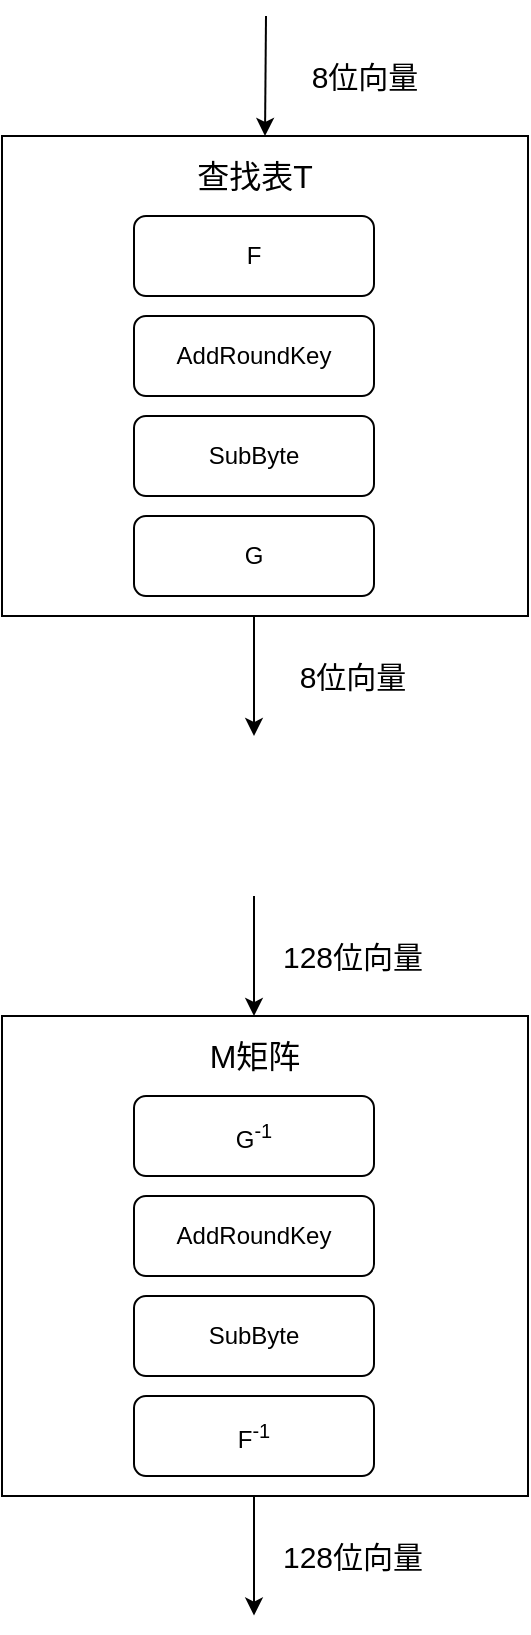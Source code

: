 <mxfile version="10.7.3" type="github"><diagram id="FwjGlOeJB6JE2S8kErnl" name="Page-1"><mxGraphModel dx="1010" dy="620" grid="0" gridSize="10" guides="1" tooltips="1" connect="1" arrows="1" fold="1" page="1" pageScale="1" pageWidth="827" pageHeight="1169" math="0" shadow="0"><root><mxCell id="0"/><mxCell id="1" parent="0"/><mxCell id="KBeKUONjJF3UMGt_Qwcg-1" value="" style="rounded=0;whiteSpace=wrap;html=1;" parent="1" vertex="1"><mxGeometry x="287" y="130" width="263" height="240" as="geometry"/></mxCell><mxCell id="KBeKUONjJF3UMGt_Qwcg-2" value="AddRoundKey" style="rounded=1;whiteSpace=wrap;html=1;" parent="1" vertex="1"><mxGeometry x="353" y="220" width="120" height="40" as="geometry"/></mxCell><mxCell id="KBeKUONjJF3UMGt_Qwcg-4" value="SubByte" style="rounded=1;whiteSpace=wrap;html=1;" parent="1" vertex="1"><mxGeometry x="353" y="270" width="120" height="40" as="geometry"/></mxCell><mxCell id="KBeKUONjJF3UMGt_Qwcg-5" value="&lt;font style=&quot;font-size: 16px&quot;&gt;查找表T&lt;/font&gt;" style="text;html=1;strokeColor=none;fillColor=none;align=center;verticalAlign=middle;whiteSpace=wrap;rounded=0;" parent="1" vertex="1"><mxGeometry x="380" y="140" width="67" height="20" as="geometry"/></mxCell><mxCell id="KBeKUONjJF3UMGt_Qwcg-6" value="F" style="rounded=1;whiteSpace=wrap;html=1;" parent="1" vertex="1"><mxGeometry x="353" y="170" width="120" height="40" as="geometry"/></mxCell><mxCell id="KBeKUONjJF3UMGt_Qwcg-7" value="G" style="rounded=1;whiteSpace=wrap;html=1;" parent="1" vertex="1"><mxGeometry x="353" y="320" width="120" height="40" as="geometry"/></mxCell><mxCell id="KBeKUONjJF3UMGt_Qwcg-9" value="" style="rounded=0;whiteSpace=wrap;html=1;" parent="1" vertex="1"><mxGeometry x="287" y="570" width="263" height="240" as="geometry"/></mxCell><mxCell id="KBeKUONjJF3UMGt_Qwcg-10" value="AddRoundKey" style="rounded=1;whiteSpace=wrap;html=1;" parent="1" vertex="1"><mxGeometry x="353" y="660" width="120" height="40" as="geometry"/></mxCell><mxCell id="KBeKUONjJF3UMGt_Qwcg-11" value="SubByte" style="rounded=1;whiteSpace=wrap;html=1;" parent="1" vertex="1"><mxGeometry x="353" y="710" width="120" height="40" as="geometry"/></mxCell><mxCell id="KBeKUONjJF3UMGt_Qwcg-12" value="&lt;font style=&quot;font-size: 16px&quot;&gt;M矩阵&lt;/font&gt;" style="text;html=1;strokeColor=none;fillColor=none;align=center;verticalAlign=middle;whiteSpace=wrap;rounded=0;" parent="1" vertex="1"><mxGeometry x="379.5" y="580" width="67" height="20" as="geometry"/></mxCell><mxCell id="KBeKUONjJF3UMGt_Qwcg-13" value="G&lt;sup&gt;-1&lt;/sup&gt;" style="rounded=1;whiteSpace=wrap;html=1;" parent="1" vertex="1"><mxGeometry x="353" y="610" width="120" height="40" as="geometry"/></mxCell><mxCell id="KBeKUONjJF3UMGt_Qwcg-14" value="F&lt;sup&gt;-1&lt;/sup&gt;" style="rounded=1;whiteSpace=wrap;html=1;" parent="1" vertex="1"><mxGeometry x="353" y="760" width="120" height="40" as="geometry"/></mxCell><mxCell id="KBeKUONjJF3UMGt_Qwcg-15" value="" style="endArrow=classic;html=1;entryX=0.5;entryY=0;entryDx=0;entryDy=0;" parent="1" target="KBeKUONjJF3UMGt_Qwcg-1" edge="1"><mxGeometry width="50" height="50" relative="1" as="geometry"><mxPoint x="419" y="70" as="sourcePoint"/><mxPoint x="430" y="10" as="targetPoint"/></mxGeometry></mxCell><mxCell id="KBeKUONjJF3UMGt_Qwcg-16" value="&lt;font style=&quot;font-size: 15px&quot;&gt;8位向量&lt;/font&gt;" style="text;html=1;strokeColor=none;fillColor=none;align=center;verticalAlign=middle;whiteSpace=wrap;rounded=0;" parent="1" vertex="1"><mxGeometry x="427" y="90" width="83" height="20" as="geometry"/></mxCell><mxCell id="KBeKUONjJF3UMGt_Qwcg-17" value="" style="endArrow=classic;html=1;entryX=0.5;entryY=0;entryDx=0;entryDy=0;" parent="1" edge="1"><mxGeometry width="50" height="50" relative="1" as="geometry"><mxPoint x="413" y="370" as="sourcePoint"/><mxPoint x="413" y="430" as="targetPoint"/></mxGeometry></mxCell><mxCell id="KBeKUONjJF3UMGt_Qwcg-18" value="&lt;font style=&quot;font-size: 15px&quot;&gt;8位向量&lt;/font&gt;" style="text;html=1;strokeColor=none;fillColor=none;align=center;verticalAlign=middle;whiteSpace=wrap;rounded=0;" parent="1" vertex="1"><mxGeometry x="421" y="390" width="83" height="20" as="geometry"/></mxCell><mxCell id="KBeKUONjJF3UMGt_Qwcg-19" value="" style="endArrow=classic;html=1;entryX=0.5;entryY=0;entryDx=0;entryDy=0;" parent="1" edge="1"><mxGeometry width="50" height="50" relative="1" as="geometry"><mxPoint x="413" y="510" as="sourcePoint"/><mxPoint x="413" y="570" as="targetPoint"/></mxGeometry></mxCell><mxCell id="KBeKUONjJF3UMGt_Qwcg-20" value="&lt;font style=&quot;font-size: 15px&quot;&gt;128位向量&lt;/font&gt;" style="text;html=1;strokeColor=none;fillColor=none;align=center;verticalAlign=middle;whiteSpace=wrap;rounded=0;" parent="1" vertex="1"><mxGeometry x="421" y="530" width="83" height="20" as="geometry"/></mxCell><mxCell id="KBeKUONjJF3UMGt_Qwcg-21" value="" style="endArrow=classic;html=1;entryX=0.5;entryY=0;entryDx=0;entryDy=0;" parent="1" edge="1"><mxGeometry width="50" height="50" relative="1" as="geometry"><mxPoint x="413" y="809.8" as="sourcePoint"/><mxPoint x="413" y="869.8" as="targetPoint"/></mxGeometry></mxCell><mxCell id="KBeKUONjJF3UMGt_Qwcg-22" value="&lt;font style=&quot;font-size: 15px&quot;&gt;128位向量&lt;/font&gt;" style="text;html=1;strokeColor=none;fillColor=none;align=center;verticalAlign=middle;whiteSpace=wrap;rounded=0;" parent="1" vertex="1"><mxGeometry x="421" y="829.8" width="83" height="20" as="geometry"/></mxCell></root></mxGraphModel></diagram></mxfile>